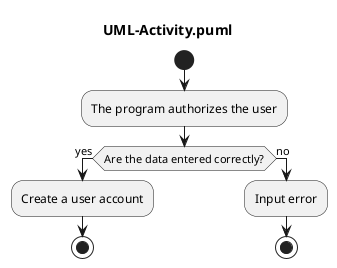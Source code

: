 @startuml
title UML-Activity.puml

start

:The program authorizes the user; 

if (Are the data entered correctly?) then (yes)
  :Create a user account;
stop
else (no)
  :Input error;

stop
@enduml
